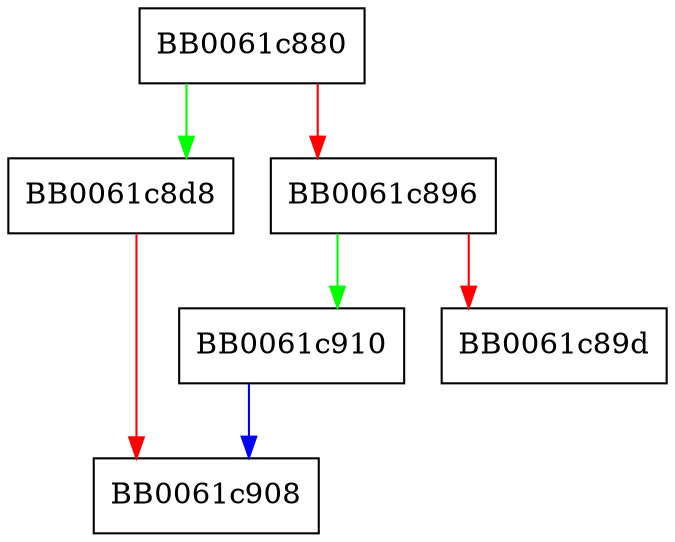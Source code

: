 digraph PKCS12_unpack_p7data {
  node [shape="box"];
  graph [splines=ortho];
  BB0061c880 -> BB0061c8d8 [color="green"];
  BB0061c880 -> BB0061c896 [color="red"];
  BB0061c896 -> BB0061c910 [color="green"];
  BB0061c896 -> BB0061c89d [color="red"];
  BB0061c8d8 -> BB0061c908 [color="red"];
  BB0061c910 -> BB0061c908 [color="blue"];
}